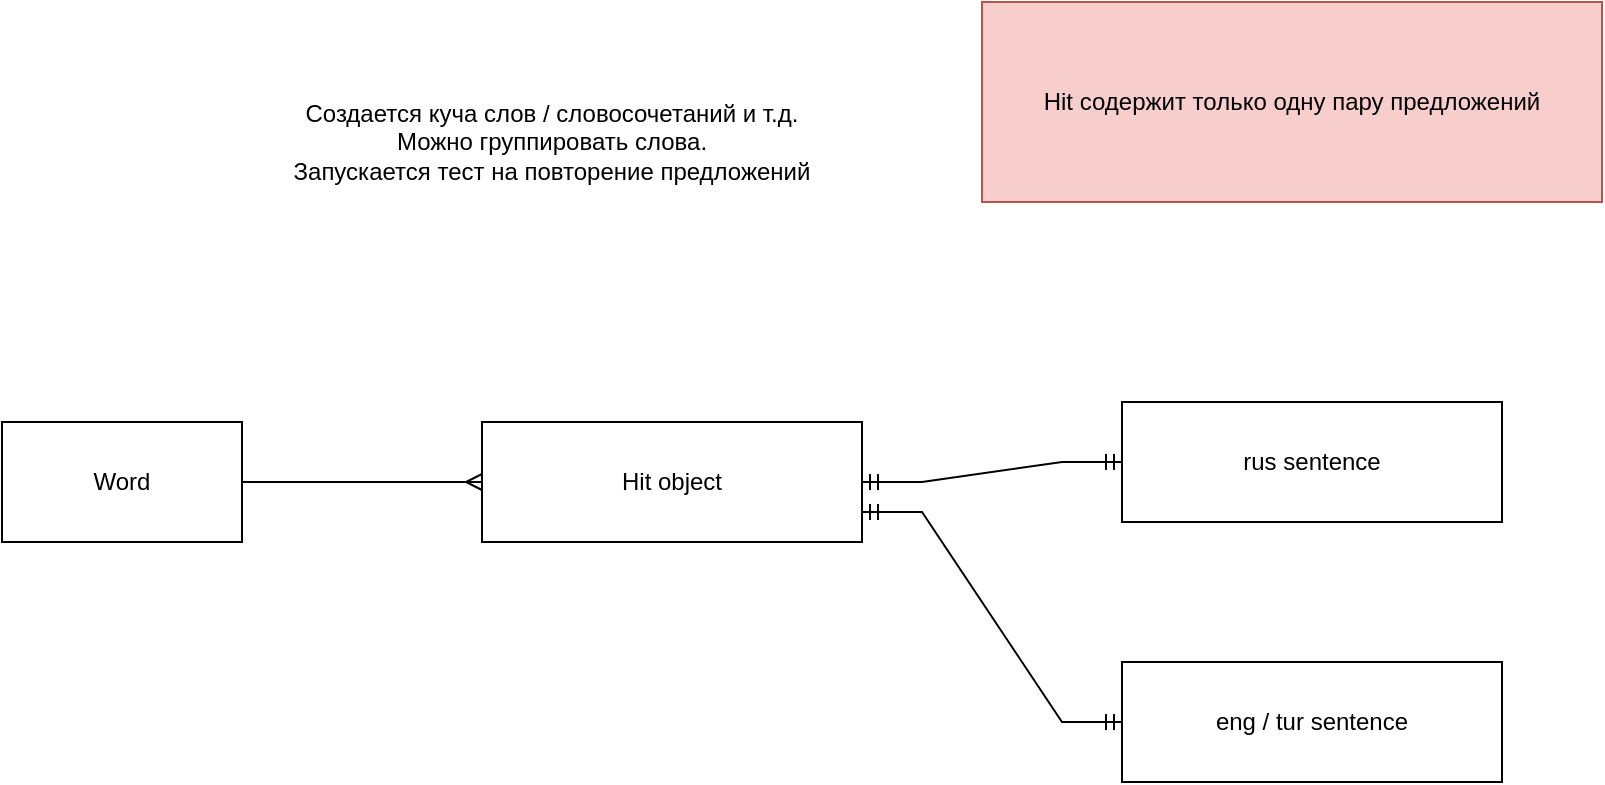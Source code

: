 <mxfile version="21.1.2" type="device">
  <diagram name="Page-1" id="Pw6irgaQpK4zJYN9OR-H">
    <mxGraphModel dx="1242" dy="1864" grid="1" gridSize="10" guides="1" tooltips="1" connect="1" arrows="1" fold="1" page="1" pageScale="1" pageWidth="850" pageHeight="1100" math="0" shadow="0">
      <root>
        <mxCell id="0" />
        <mxCell id="1" parent="0" />
        <mxCell id="sXtjgj62y4knajqJ3bR--1" value="Word" style="rounded=0;whiteSpace=wrap;html=1;" parent="1" vertex="1">
          <mxGeometry x="40" y="40" width="120" height="60" as="geometry" />
        </mxCell>
        <mxCell id="sXtjgj62y4knajqJ3bR--2" value="Hit object" style="rounded=0;whiteSpace=wrap;html=1;" parent="1" vertex="1">
          <mxGeometry x="280" y="40" width="190" height="60" as="geometry" />
        </mxCell>
        <mxCell id="sXtjgj62y4knajqJ3bR--3" value="rus sentence" style="rounded=0;whiteSpace=wrap;html=1;" parent="1" vertex="1">
          <mxGeometry x="600" y="30" width="190" height="60" as="geometry" />
        </mxCell>
        <mxCell id="sXtjgj62y4knajqJ3bR--6" value="eng / tur sentence" style="rounded=0;whiteSpace=wrap;html=1;" parent="1" vertex="1">
          <mxGeometry x="600" y="160" width="190" height="60" as="geometry" />
        </mxCell>
        <mxCell id="sXtjgj62y4knajqJ3bR--8" value="" style="edgeStyle=entityRelationEdgeStyle;fontSize=12;html=1;endArrow=ERmany;rounded=0;exitX=1;exitY=0.5;exitDx=0;exitDy=0;entryX=0;entryY=0.5;entryDx=0;entryDy=0;" parent="1" source="sXtjgj62y4knajqJ3bR--1" target="sXtjgj62y4knajqJ3bR--2" edge="1">
          <mxGeometry width="100" height="100" relative="1" as="geometry">
            <mxPoint x="370" y="140" as="sourcePoint" />
            <mxPoint x="470" y="40" as="targetPoint" />
          </mxGeometry>
        </mxCell>
        <mxCell id="ZnRcikjAdtym40d8BNUQ-1" value="Создается куча слов / словосочетаний и т.д.&lt;br&gt;Можно группировать слова.&lt;br&gt;Запускается тест на повторение предложений" style="text;html=1;strokeColor=none;fillColor=none;align=center;verticalAlign=middle;whiteSpace=wrap;rounded=0;" vertex="1" parent="1">
          <mxGeometry x="160" y="-150" width="310" height="100" as="geometry" />
        </mxCell>
        <mxCell id="ZnRcikjAdtym40d8BNUQ-2" value="" style="edgeStyle=entityRelationEdgeStyle;fontSize=12;html=1;endArrow=ERmandOne;startArrow=ERmandOne;rounded=0;exitX=1;exitY=0.5;exitDx=0;exitDy=0;entryX=0;entryY=0.5;entryDx=0;entryDy=0;" edge="1" parent="1" source="sXtjgj62y4knajqJ3bR--2" target="sXtjgj62y4knajqJ3bR--3">
          <mxGeometry width="100" height="100" relative="1" as="geometry">
            <mxPoint x="370" y="20" as="sourcePoint" />
            <mxPoint x="470" y="-80" as="targetPoint" />
          </mxGeometry>
        </mxCell>
        <mxCell id="ZnRcikjAdtym40d8BNUQ-3" value="" style="edgeStyle=entityRelationEdgeStyle;fontSize=12;html=1;endArrow=ERmandOne;startArrow=ERmandOne;rounded=0;exitX=1;exitY=0.75;exitDx=0;exitDy=0;entryX=0;entryY=0.5;entryDx=0;entryDy=0;" edge="1" parent="1" source="sXtjgj62y4knajqJ3bR--2" target="sXtjgj62y4knajqJ3bR--6">
          <mxGeometry width="100" height="100" relative="1" as="geometry">
            <mxPoint x="370" y="20" as="sourcePoint" />
            <mxPoint x="470" y="-80" as="targetPoint" />
          </mxGeometry>
        </mxCell>
        <mxCell id="ZnRcikjAdtym40d8BNUQ-4" value="Hit содержит только одну пару предложений" style="text;html=1;strokeColor=#b85450;fillColor=#f8cecc;align=center;verticalAlign=middle;whiteSpace=wrap;rounded=0;" vertex="1" parent="1">
          <mxGeometry x="530" y="-170" width="310" height="100" as="geometry" />
        </mxCell>
      </root>
    </mxGraphModel>
  </diagram>
</mxfile>
